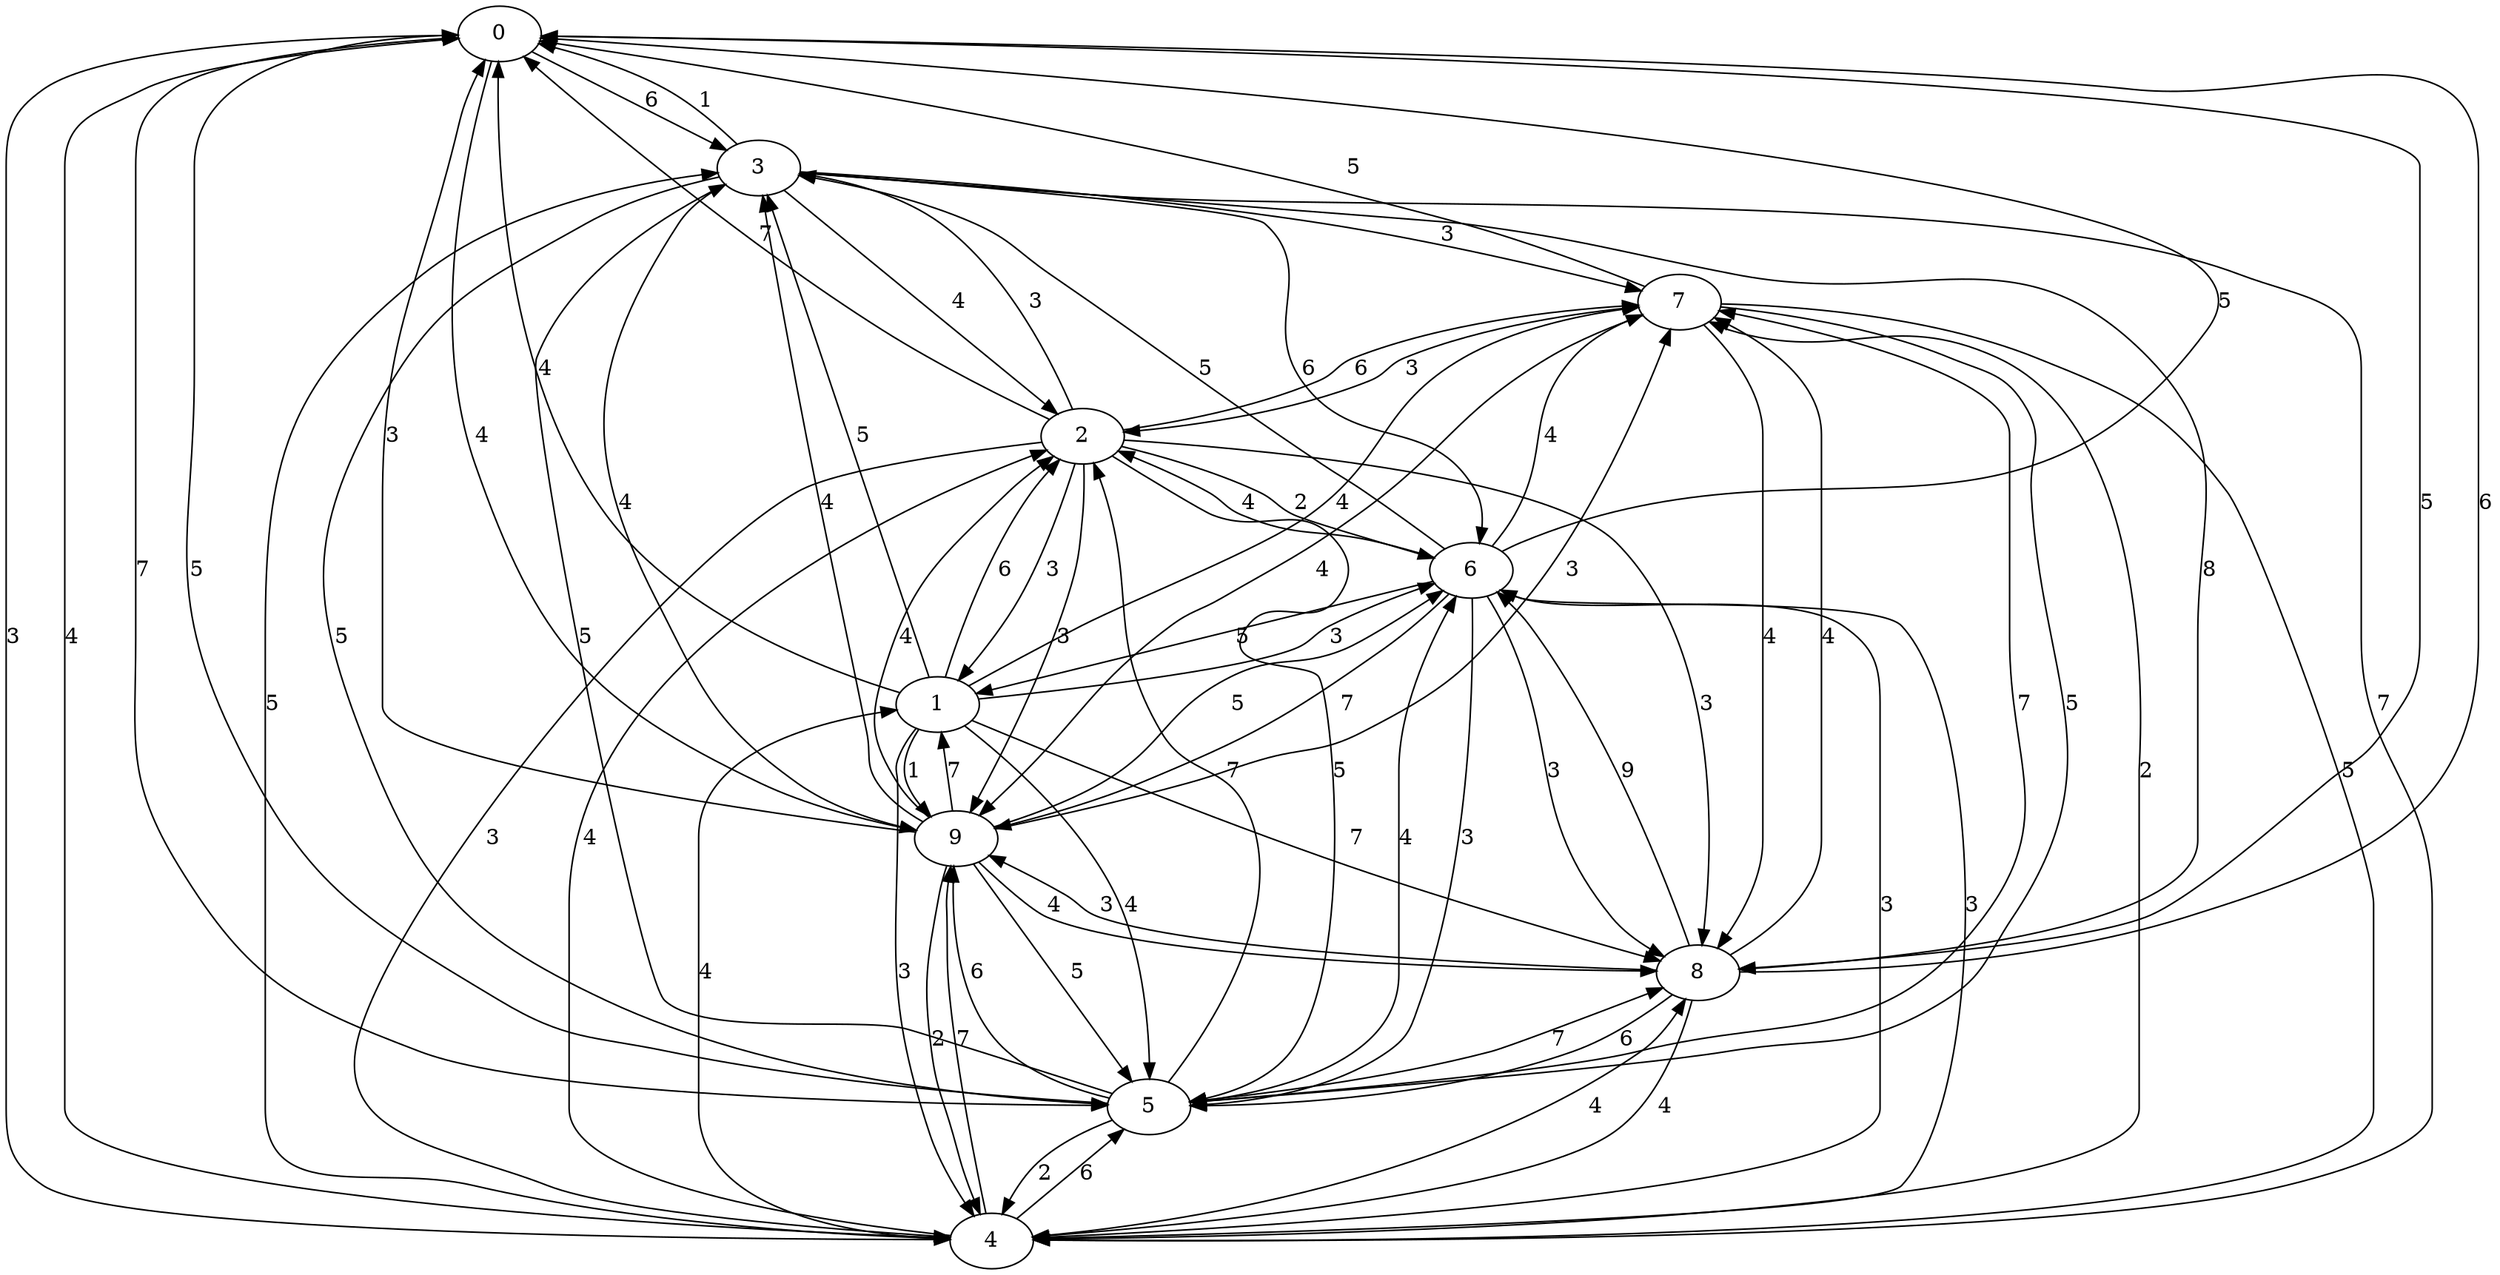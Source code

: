strict digraph "" {
	0 -> 3	[label=6];
	0 -> 4	[label=3];
	0 -> 5	[label=7];
	0 -> 8	[label=5];
	0 -> 9	[label=4];
	1 -> 0	[label=4];
	1 -> 2	[label=6];
	1 -> 3	[label=5];
	1 -> 4	[label=3];
	1 -> 5	[label=4];
	1 -> 6	[label=3];
	1 -> 7	[label=4];
	1 -> 8	[label=7];
	1 -> 9	[label=1];
	2 -> 0	[label=7];
	2 -> 1	[label=3];
	2 -> 3	[label=3];
	2 -> 4	[label=3];
	2 -> 5	[label=5];
	2 -> 6	[label=2];
	2 -> 7	[label=6];
	2 -> 8	[label=3];
	2 -> 9	[label=3];
	3 -> 0	[label=1];
	3 -> 2	[label=4];
	3 -> 4	[label=7];
	3 -> 5	[label=5];
	3 -> 6	[label=6];
	3 -> 7	[label=3];
	3 -> 8	[label=8];
	3 -> 9	[label=4];
	4 -> 0	[label=4];
	4 -> 1	[label=4];
	4 -> 2	[label=4];
	4 -> 3	[label=5];
	4 -> 5	[label=6];
	4 -> 6	[label=3];
	4 -> 7	[label=2];
	4 -> 8	[label=4];
	4 -> 9	[label=7];
	5 -> 0	[label=5];
	5 -> 2	[label=7];
	5 -> 3	[label=5];
	5 -> 4	[label=2];
	5 -> 6	[label=4];
	5 -> 7	[label=7];
	5 -> 8	[label=7];
	5 -> 9	[label=6];
	6 -> 0	[label=5];
	6 -> 1	[label=5];
	6 -> 2	[label=4];
	6 -> 3	[label=5];
	6 -> 4	[label=3];
	6 -> 5	[label=3];
	6 -> 7	[label=4];
	6 -> 8	[label=3];
	6 -> 9	[label=7];
	7 -> 0	[label=5];
	7 -> 2	[label=3];
	7 -> 4	[label=5];
	7 -> 5	[label=5];
	7 -> 8	[label=4];
	7 -> 9	[label=4];
	8 -> 0	[label=6];
	8 -> 4	[label=4];
	8 -> 5	[label=6];
	8 -> 6	[label=9];
	8 -> 7	[label=4];
	8 -> 9	[label=3];
	9 -> 0	[label=3];
	9 -> 1	[label=7];
	9 -> 2	[label=4];
	9 -> 3	[label=4];
	9 -> 4	[label=2];
	9 -> 5	[label=5];
	9 -> 6	[label=5];
	9 -> 7	[label=3];
	9 -> 8	[label=4];
}
